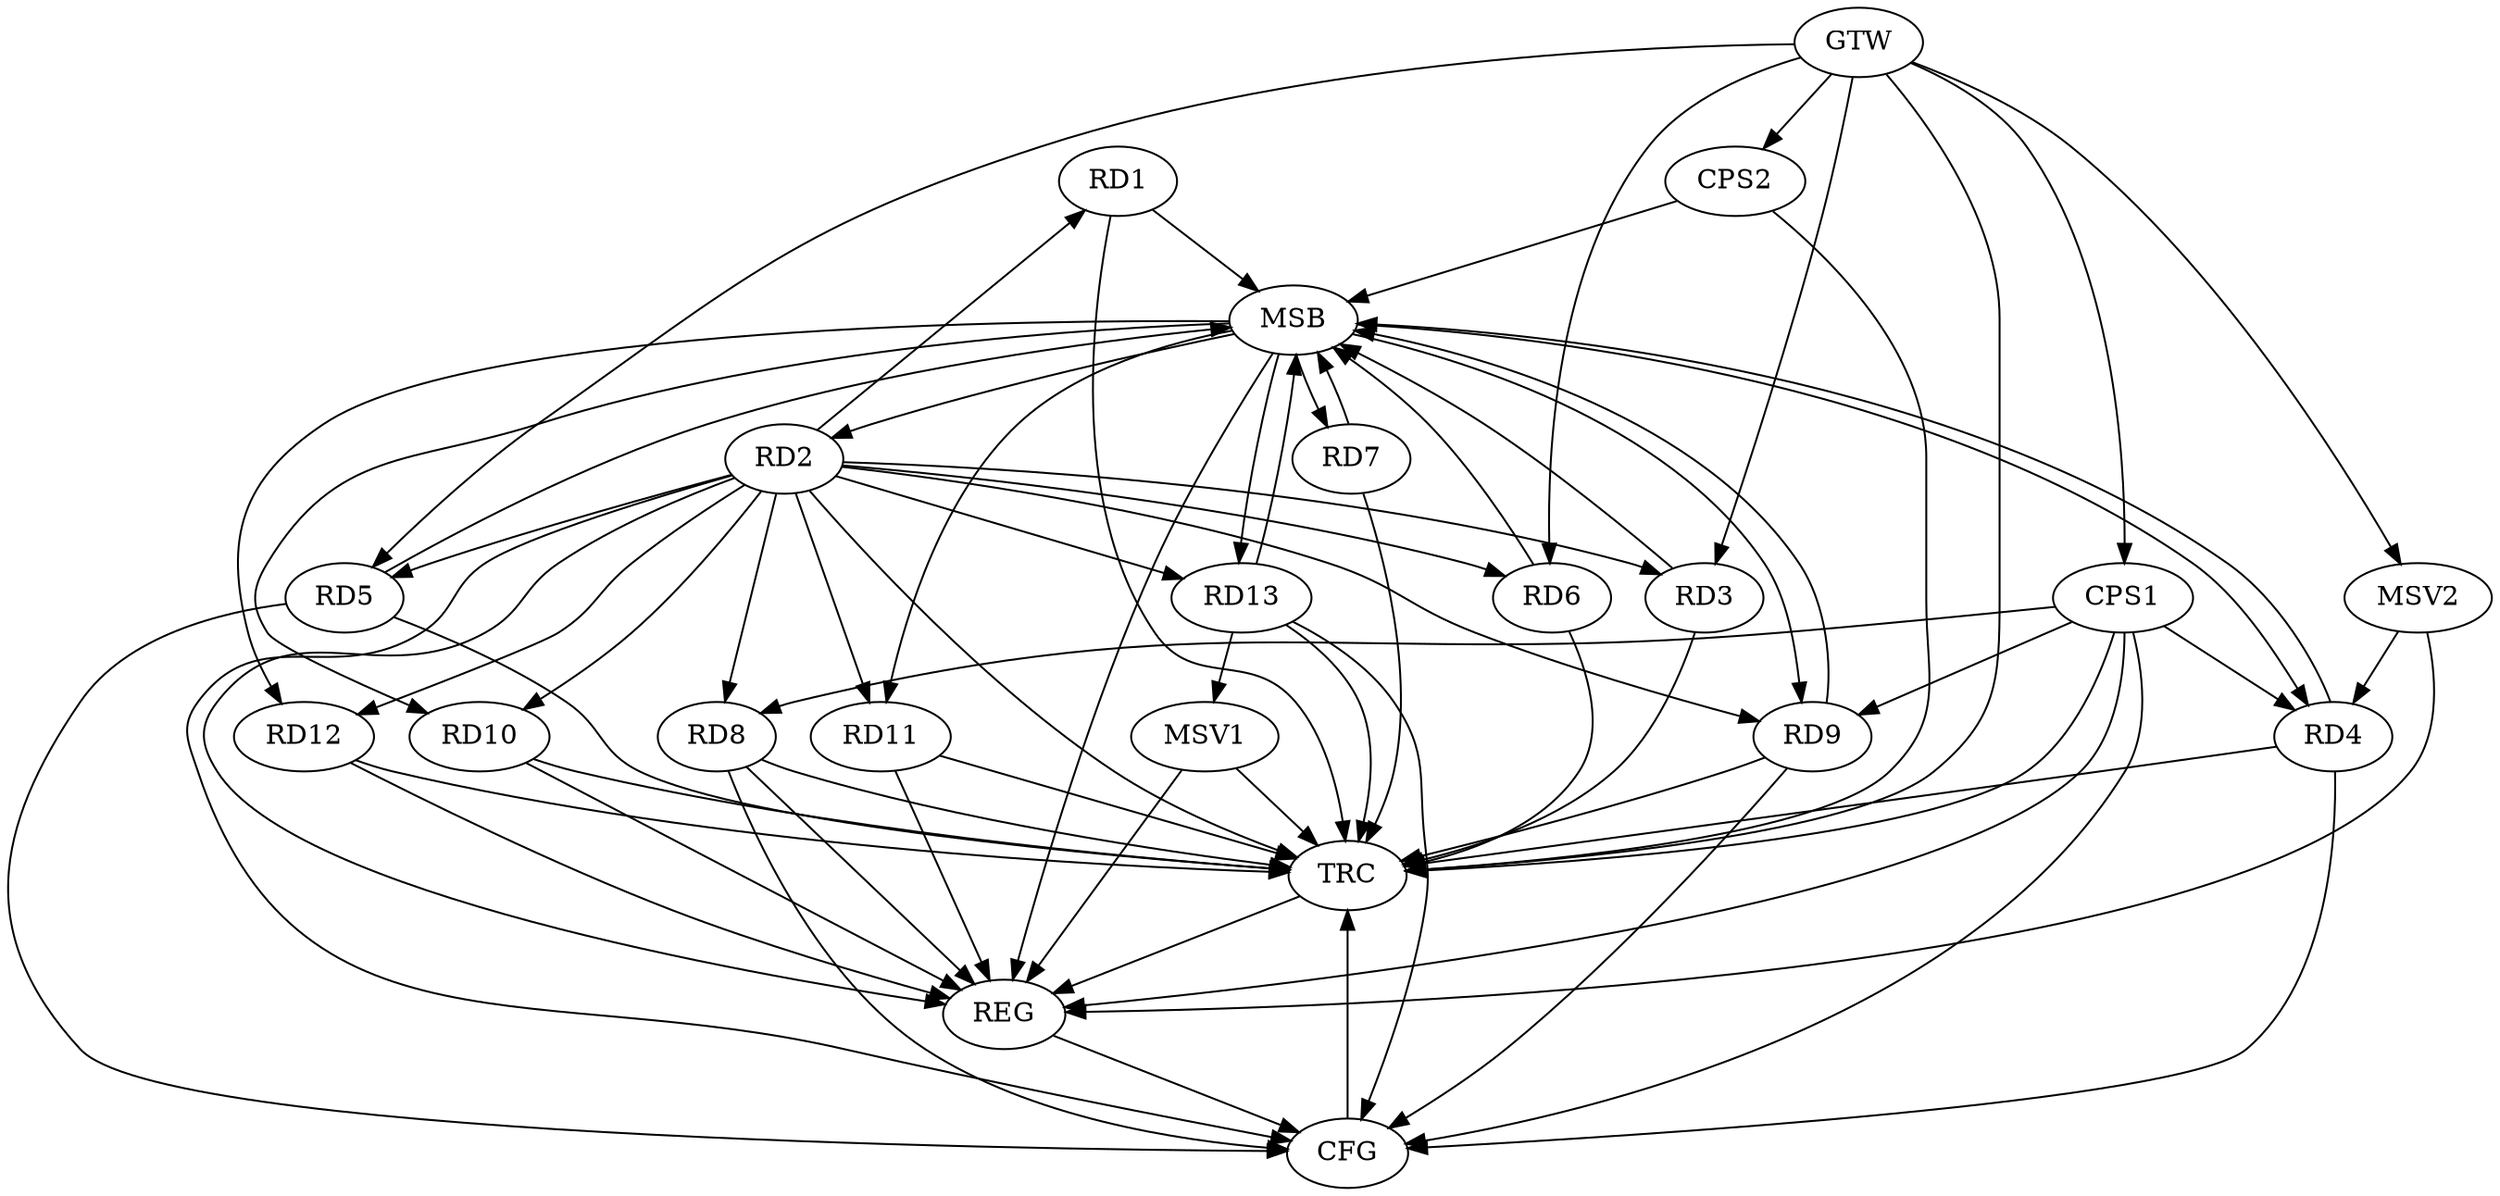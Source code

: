strict digraph G {
  RD1 [ label="RD1" ];
  RD2 [ label="RD2" ];
  RD3 [ label="RD3" ];
  RD4 [ label="RD4" ];
  RD5 [ label="RD5" ];
  RD6 [ label="RD6" ];
  RD7 [ label="RD7" ];
  RD8 [ label="RD8" ];
  RD9 [ label="RD9" ];
  RD10 [ label="RD10" ];
  RD11 [ label="RD11" ];
  RD12 [ label="RD12" ];
  RD13 [ label="RD13" ];
  CPS1 [ label="CPS1" ];
  CPS2 [ label="CPS2" ];
  GTW [ label="GTW" ];
  REG [ label="REG" ];
  MSB [ label="MSB" ];
  CFG [ label="CFG" ];
  TRC [ label="TRC" ];
  MSV1 [ label="MSV1" ];
  MSV2 [ label="MSV2" ];
  RD2 -> RD1;
  RD2 -> RD13;
  CPS1 -> RD4;
  CPS1 -> RD8;
  CPS1 -> RD9;
  GTW -> RD3;
  GTW -> RD5;
  GTW -> RD6;
  GTW -> CPS1;
  GTW -> CPS2;
  RD2 -> REG;
  RD8 -> REG;
  RD10 -> REG;
  RD11 -> REG;
  RD12 -> REG;
  CPS1 -> REG;
  RD1 -> MSB;
  MSB -> RD10;
  MSB -> REG;
  RD3 -> MSB;
  MSB -> RD4;
  RD4 -> MSB;
  RD5 -> MSB;
  MSB -> RD7;
  RD6 -> MSB;
  MSB -> RD2;
  MSB -> RD9;
  MSB -> RD12;
  RD7 -> MSB;
  RD9 -> MSB;
  RD13 -> MSB;
  CPS2 -> MSB;
  MSB -> RD11;
  MSB -> RD13;
  RD2 -> CFG;
  RD4 -> CFG;
  CPS1 -> CFG;
  RD9 -> CFG;
  RD13 -> CFG;
  RD8 -> CFG;
  RD5 -> CFG;
  REG -> CFG;
  RD1 -> TRC;
  RD2 -> TRC;
  RD3 -> TRC;
  RD4 -> TRC;
  RD5 -> TRC;
  RD6 -> TRC;
  RD7 -> TRC;
  RD8 -> TRC;
  RD9 -> TRC;
  RD10 -> TRC;
  RD11 -> TRC;
  RD12 -> TRC;
  RD13 -> TRC;
  CPS1 -> TRC;
  CPS2 -> TRC;
  GTW -> TRC;
  CFG -> TRC;
  TRC -> REG;
  RD2 -> RD11;
  RD2 -> RD6;
  RD2 -> RD12;
  RD2 -> RD10;
  RD2 -> RD9;
  RD2 -> RD8;
  RD2 -> RD5;
  RD2 -> RD3;
  RD13 -> MSV1;
  MSV1 -> REG;
  MSV1 -> TRC;
  MSV2 -> RD4;
  GTW -> MSV2;
  MSV2 -> REG;
}
